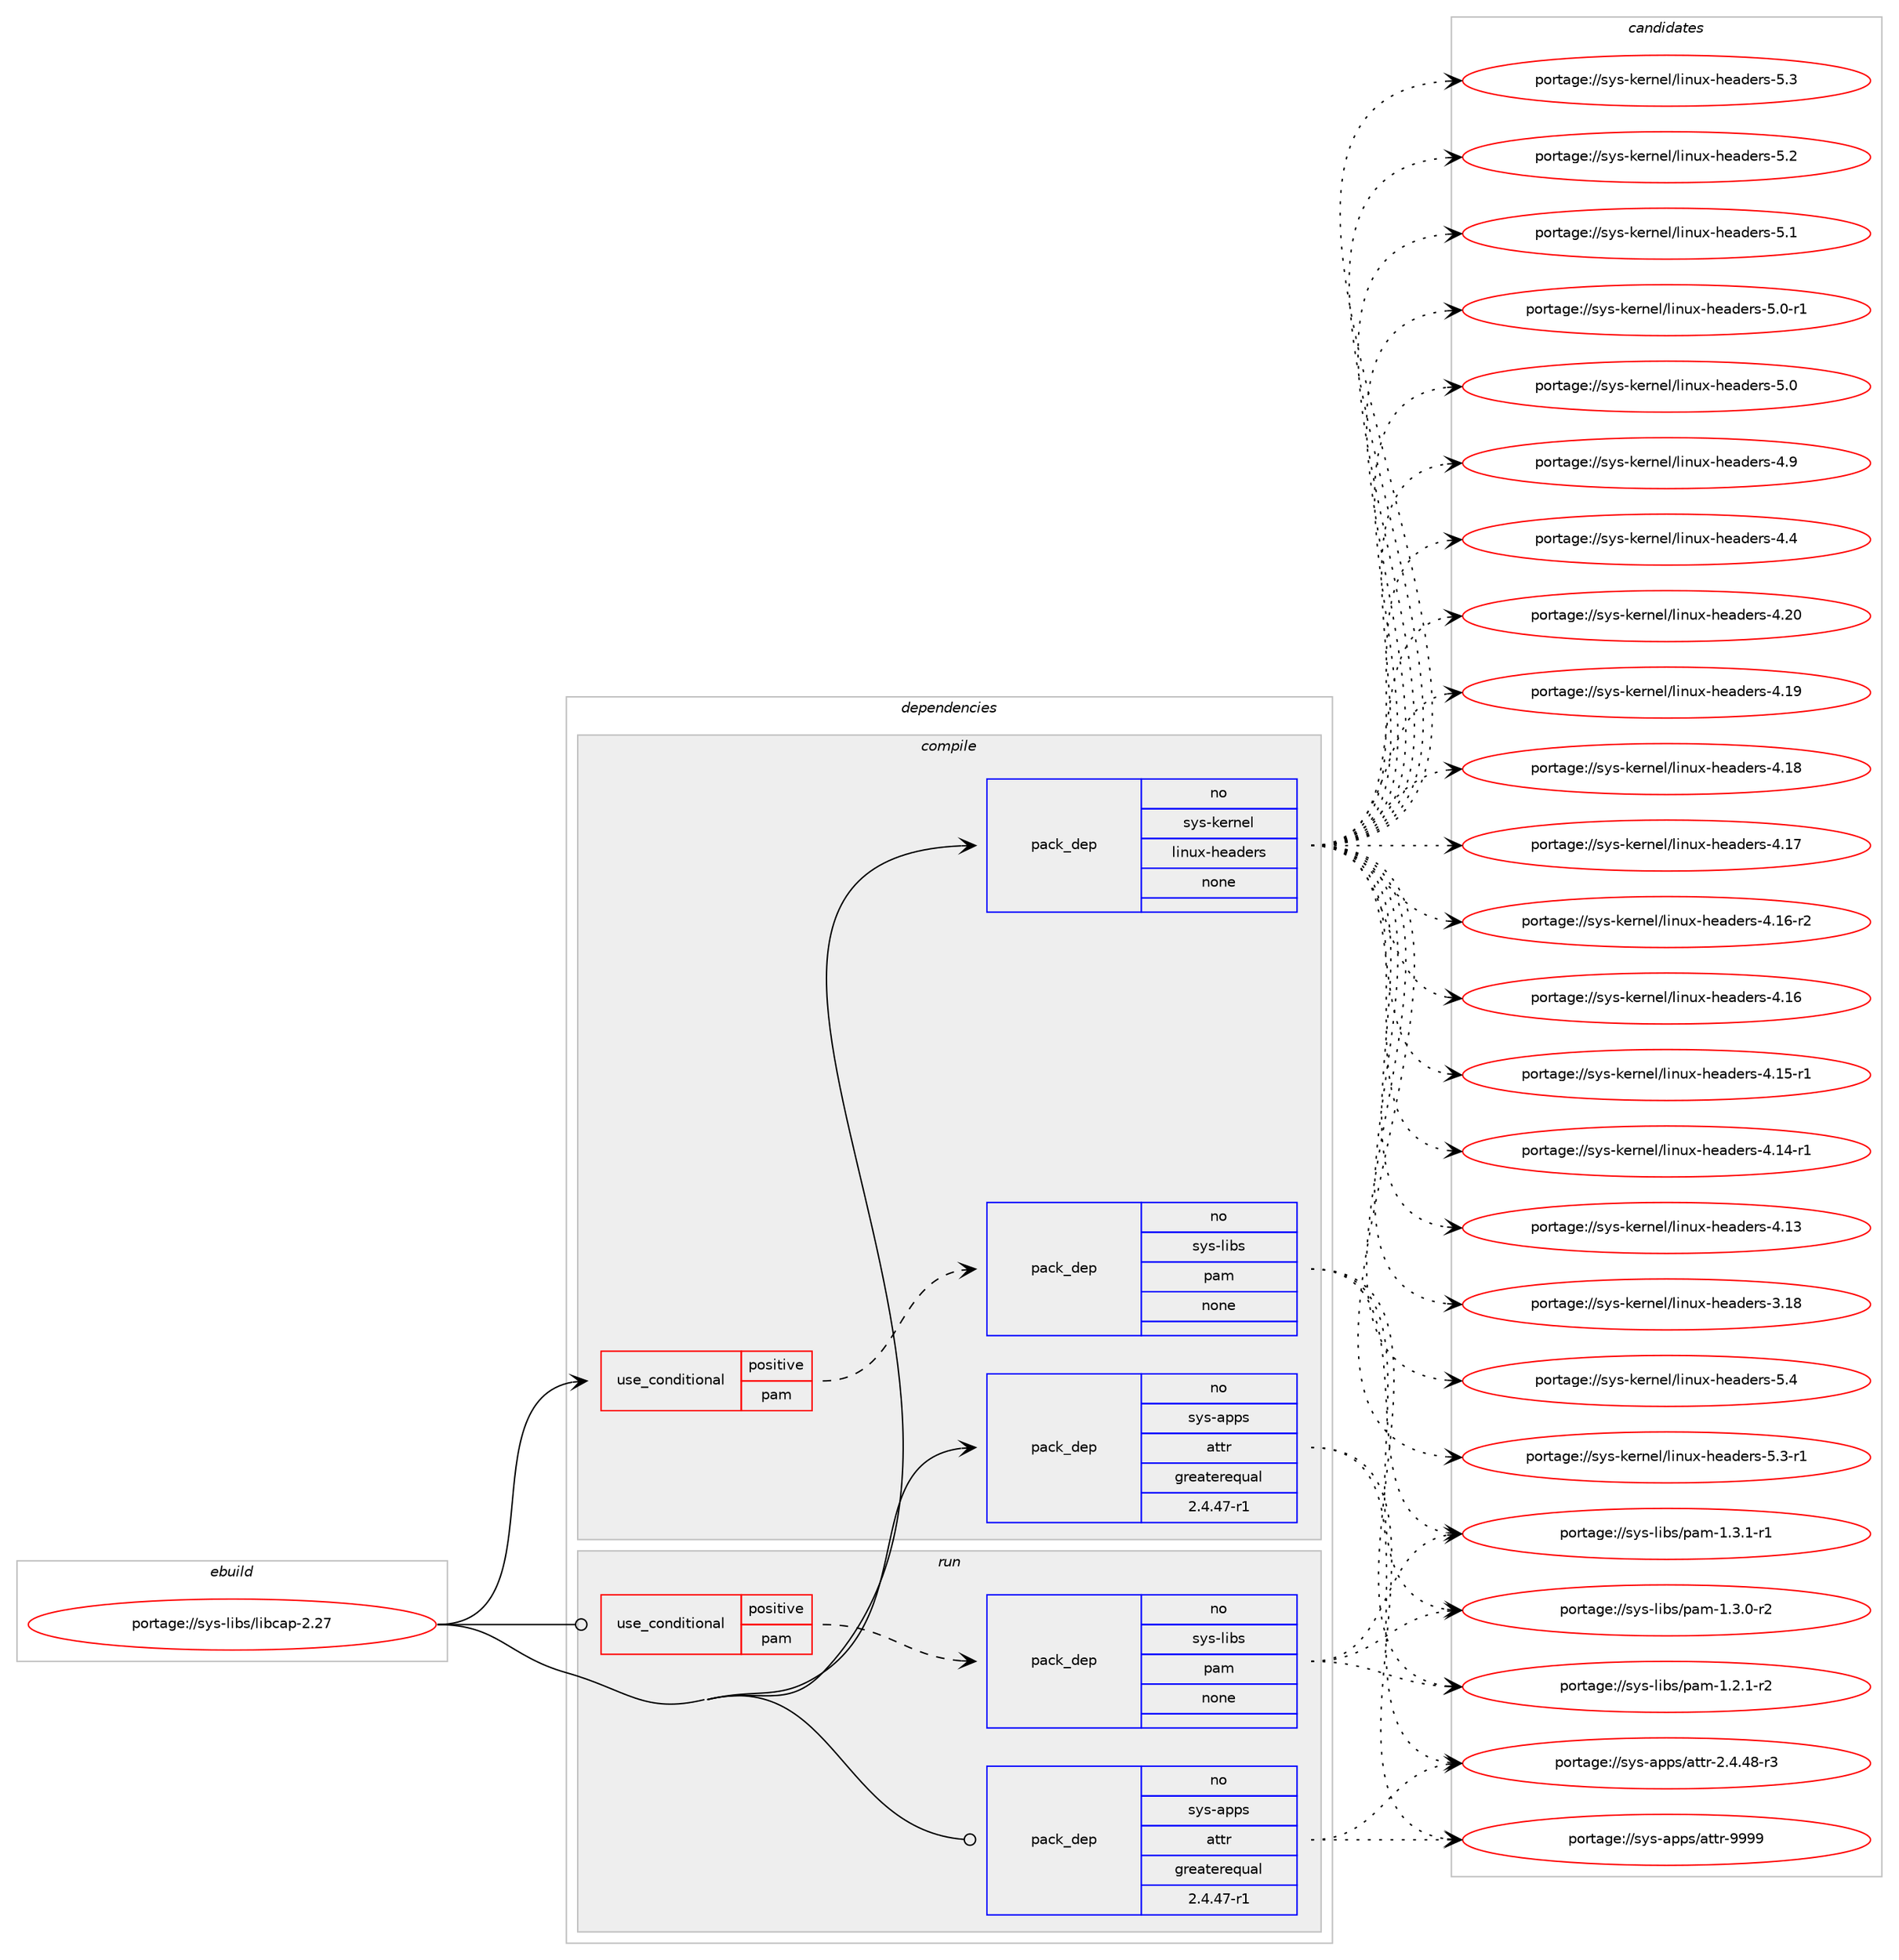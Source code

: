 digraph prolog {

# *************
# Graph options
# *************

newrank=true;
concentrate=true;
compound=true;
graph [rankdir=LR,fontname=Helvetica,fontsize=10,ranksep=1.5];#, ranksep=2.5, nodesep=0.2];
edge  [arrowhead=vee];
node  [fontname=Helvetica,fontsize=10];

# **********
# The ebuild
# **********

subgraph cluster_leftcol {
color=gray;
rank=same;
label=<<i>ebuild</i>>;
id [label="portage://sys-libs/libcap-2.27", color=red, width=4, href="../sys-libs/libcap-2.27.svg"];
}

# ****************
# The dependencies
# ****************

subgraph cluster_midcol {
color=gray;
label=<<i>dependencies</i>>;
subgraph cluster_compile {
fillcolor="#eeeeee";
style=filled;
label=<<i>compile</i>>;
subgraph cond8018 {
dependency43775 [label=<<TABLE BORDER="0" CELLBORDER="1" CELLSPACING="0" CELLPADDING="4"><TR><TD ROWSPAN="3" CELLPADDING="10">use_conditional</TD></TR><TR><TD>positive</TD></TR><TR><TD>pam</TD></TR></TABLE>>, shape=none, color=red];
subgraph pack34618 {
dependency43776 [label=<<TABLE BORDER="0" CELLBORDER="1" CELLSPACING="0" CELLPADDING="4" WIDTH="220"><TR><TD ROWSPAN="6" CELLPADDING="30">pack_dep</TD></TR><TR><TD WIDTH="110">no</TD></TR><TR><TD>sys-libs</TD></TR><TR><TD>pam</TD></TR><TR><TD>none</TD></TR><TR><TD></TD></TR></TABLE>>, shape=none, color=blue];
}
dependency43775:e -> dependency43776:w [weight=20,style="dashed",arrowhead="vee"];
}
id:e -> dependency43775:w [weight=20,style="solid",arrowhead="vee"];
subgraph pack34619 {
dependency43777 [label=<<TABLE BORDER="0" CELLBORDER="1" CELLSPACING="0" CELLPADDING="4" WIDTH="220"><TR><TD ROWSPAN="6" CELLPADDING="30">pack_dep</TD></TR><TR><TD WIDTH="110">no</TD></TR><TR><TD>sys-apps</TD></TR><TR><TD>attr</TD></TR><TR><TD>greaterequal</TD></TR><TR><TD>2.4.47-r1</TD></TR></TABLE>>, shape=none, color=blue];
}
id:e -> dependency43777:w [weight=20,style="solid",arrowhead="vee"];
subgraph pack34620 {
dependency43778 [label=<<TABLE BORDER="0" CELLBORDER="1" CELLSPACING="0" CELLPADDING="4" WIDTH="220"><TR><TD ROWSPAN="6" CELLPADDING="30">pack_dep</TD></TR><TR><TD WIDTH="110">no</TD></TR><TR><TD>sys-kernel</TD></TR><TR><TD>linux-headers</TD></TR><TR><TD>none</TD></TR><TR><TD></TD></TR></TABLE>>, shape=none, color=blue];
}
id:e -> dependency43778:w [weight=20,style="solid",arrowhead="vee"];
}
subgraph cluster_compileandrun {
fillcolor="#eeeeee";
style=filled;
label=<<i>compile and run</i>>;
}
subgraph cluster_run {
fillcolor="#eeeeee";
style=filled;
label=<<i>run</i>>;
subgraph cond8019 {
dependency43779 [label=<<TABLE BORDER="0" CELLBORDER="1" CELLSPACING="0" CELLPADDING="4"><TR><TD ROWSPAN="3" CELLPADDING="10">use_conditional</TD></TR><TR><TD>positive</TD></TR><TR><TD>pam</TD></TR></TABLE>>, shape=none, color=red];
subgraph pack34621 {
dependency43780 [label=<<TABLE BORDER="0" CELLBORDER="1" CELLSPACING="0" CELLPADDING="4" WIDTH="220"><TR><TD ROWSPAN="6" CELLPADDING="30">pack_dep</TD></TR><TR><TD WIDTH="110">no</TD></TR><TR><TD>sys-libs</TD></TR><TR><TD>pam</TD></TR><TR><TD>none</TD></TR><TR><TD></TD></TR></TABLE>>, shape=none, color=blue];
}
dependency43779:e -> dependency43780:w [weight=20,style="dashed",arrowhead="vee"];
}
id:e -> dependency43779:w [weight=20,style="solid",arrowhead="odot"];
subgraph pack34622 {
dependency43781 [label=<<TABLE BORDER="0" CELLBORDER="1" CELLSPACING="0" CELLPADDING="4" WIDTH="220"><TR><TD ROWSPAN="6" CELLPADDING="30">pack_dep</TD></TR><TR><TD WIDTH="110">no</TD></TR><TR><TD>sys-apps</TD></TR><TR><TD>attr</TD></TR><TR><TD>greaterequal</TD></TR><TR><TD>2.4.47-r1</TD></TR></TABLE>>, shape=none, color=blue];
}
id:e -> dependency43781:w [weight=20,style="solid",arrowhead="odot"];
}
}

# **************
# The candidates
# **************

subgraph cluster_choices {
rank=same;
color=gray;
label=<<i>candidates</i>>;

subgraph choice34618 {
color=black;
nodesep=1;
choice115121115451081059811547112971094549465146494511449 [label="portage://sys-libs/pam-1.3.1-r1", color=red, width=4,href="../sys-libs/pam-1.3.1-r1.svg"];
choice115121115451081059811547112971094549465146484511450 [label="portage://sys-libs/pam-1.3.0-r2", color=red, width=4,href="../sys-libs/pam-1.3.0-r2.svg"];
choice115121115451081059811547112971094549465046494511450 [label="portage://sys-libs/pam-1.2.1-r2", color=red, width=4,href="../sys-libs/pam-1.2.1-r2.svg"];
dependency43776:e -> choice115121115451081059811547112971094549465146494511449:w [style=dotted,weight="100"];
dependency43776:e -> choice115121115451081059811547112971094549465146484511450:w [style=dotted,weight="100"];
dependency43776:e -> choice115121115451081059811547112971094549465046494511450:w [style=dotted,weight="100"];
}
subgraph choice34619 {
color=black;
nodesep=1;
choice115121115459711211211547971161161144557575757 [label="portage://sys-apps/attr-9999", color=red, width=4,href="../sys-apps/attr-9999.svg"];
choice11512111545971121121154797116116114455046524652564511451 [label="portage://sys-apps/attr-2.4.48-r3", color=red, width=4,href="../sys-apps/attr-2.4.48-r3.svg"];
dependency43777:e -> choice115121115459711211211547971161161144557575757:w [style=dotted,weight="100"];
dependency43777:e -> choice11512111545971121121154797116116114455046524652564511451:w [style=dotted,weight="100"];
}
subgraph choice34620 {
color=black;
nodesep=1;
choice1151211154510710111411010110847108105110117120451041019710010111411545534652 [label="portage://sys-kernel/linux-headers-5.4", color=red, width=4,href="../sys-kernel/linux-headers-5.4.svg"];
choice11512111545107101114110101108471081051101171204510410197100101114115455346514511449 [label="portage://sys-kernel/linux-headers-5.3-r1", color=red, width=4,href="../sys-kernel/linux-headers-5.3-r1.svg"];
choice1151211154510710111411010110847108105110117120451041019710010111411545534651 [label="portage://sys-kernel/linux-headers-5.3", color=red, width=4,href="../sys-kernel/linux-headers-5.3.svg"];
choice1151211154510710111411010110847108105110117120451041019710010111411545534650 [label="portage://sys-kernel/linux-headers-5.2", color=red, width=4,href="../sys-kernel/linux-headers-5.2.svg"];
choice1151211154510710111411010110847108105110117120451041019710010111411545534649 [label="portage://sys-kernel/linux-headers-5.1", color=red, width=4,href="../sys-kernel/linux-headers-5.1.svg"];
choice11512111545107101114110101108471081051101171204510410197100101114115455346484511449 [label="portage://sys-kernel/linux-headers-5.0-r1", color=red, width=4,href="../sys-kernel/linux-headers-5.0-r1.svg"];
choice1151211154510710111411010110847108105110117120451041019710010111411545534648 [label="portage://sys-kernel/linux-headers-5.0", color=red, width=4,href="../sys-kernel/linux-headers-5.0.svg"];
choice1151211154510710111411010110847108105110117120451041019710010111411545524657 [label="portage://sys-kernel/linux-headers-4.9", color=red, width=4,href="../sys-kernel/linux-headers-4.9.svg"];
choice1151211154510710111411010110847108105110117120451041019710010111411545524652 [label="portage://sys-kernel/linux-headers-4.4", color=red, width=4,href="../sys-kernel/linux-headers-4.4.svg"];
choice115121115451071011141101011084710810511011712045104101971001011141154552465048 [label="portage://sys-kernel/linux-headers-4.20", color=red, width=4,href="../sys-kernel/linux-headers-4.20.svg"];
choice115121115451071011141101011084710810511011712045104101971001011141154552464957 [label="portage://sys-kernel/linux-headers-4.19", color=red, width=4,href="../sys-kernel/linux-headers-4.19.svg"];
choice115121115451071011141101011084710810511011712045104101971001011141154552464956 [label="portage://sys-kernel/linux-headers-4.18", color=red, width=4,href="../sys-kernel/linux-headers-4.18.svg"];
choice115121115451071011141101011084710810511011712045104101971001011141154552464955 [label="portage://sys-kernel/linux-headers-4.17", color=red, width=4,href="../sys-kernel/linux-headers-4.17.svg"];
choice1151211154510710111411010110847108105110117120451041019710010111411545524649544511450 [label="portage://sys-kernel/linux-headers-4.16-r2", color=red, width=4,href="../sys-kernel/linux-headers-4.16-r2.svg"];
choice115121115451071011141101011084710810511011712045104101971001011141154552464954 [label="portage://sys-kernel/linux-headers-4.16", color=red, width=4,href="../sys-kernel/linux-headers-4.16.svg"];
choice1151211154510710111411010110847108105110117120451041019710010111411545524649534511449 [label="portage://sys-kernel/linux-headers-4.15-r1", color=red, width=4,href="../sys-kernel/linux-headers-4.15-r1.svg"];
choice1151211154510710111411010110847108105110117120451041019710010111411545524649524511449 [label="portage://sys-kernel/linux-headers-4.14-r1", color=red, width=4,href="../sys-kernel/linux-headers-4.14-r1.svg"];
choice115121115451071011141101011084710810511011712045104101971001011141154552464951 [label="portage://sys-kernel/linux-headers-4.13", color=red, width=4,href="../sys-kernel/linux-headers-4.13.svg"];
choice115121115451071011141101011084710810511011712045104101971001011141154551464956 [label="portage://sys-kernel/linux-headers-3.18", color=red, width=4,href="../sys-kernel/linux-headers-3.18.svg"];
dependency43778:e -> choice1151211154510710111411010110847108105110117120451041019710010111411545534652:w [style=dotted,weight="100"];
dependency43778:e -> choice11512111545107101114110101108471081051101171204510410197100101114115455346514511449:w [style=dotted,weight="100"];
dependency43778:e -> choice1151211154510710111411010110847108105110117120451041019710010111411545534651:w [style=dotted,weight="100"];
dependency43778:e -> choice1151211154510710111411010110847108105110117120451041019710010111411545534650:w [style=dotted,weight="100"];
dependency43778:e -> choice1151211154510710111411010110847108105110117120451041019710010111411545534649:w [style=dotted,weight="100"];
dependency43778:e -> choice11512111545107101114110101108471081051101171204510410197100101114115455346484511449:w [style=dotted,weight="100"];
dependency43778:e -> choice1151211154510710111411010110847108105110117120451041019710010111411545534648:w [style=dotted,weight="100"];
dependency43778:e -> choice1151211154510710111411010110847108105110117120451041019710010111411545524657:w [style=dotted,weight="100"];
dependency43778:e -> choice1151211154510710111411010110847108105110117120451041019710010111411545524652:w [style=dotted,weight="100"];
dependency43778:e -> choice115121115451071011141101011084710810511011712045104101971001011141154552465048:w [style=dotted,weight="100"];
dependency43778:e -> choice115121115451071011141101011084710810511011712045104101971001011141154552464957:w [style=dotted,weight="100"];
dependency43778:e -> choice115121115451071011141101011084710810511011712045104101971001011141154552464956:w [style=dotted,weight="100"];
dependency43778:e -> choice115121115451071011141101011084710810511011712045104101971001011141154552464955:w [style=dotted,weight="100"];
dependency43778:e -> choice1151211154510710111411010110847108105110117120451041019710010111411545524649544511450:w [style=dotted,weight="100"];
dependency43778:e -> choice115121115451071011141101011084710810511011712045104101971001011141154552464954:w [style=dotted,weight="100"];
dependency43778:e -> choice1151211154510710111411010110847108105110117120451041019710010111411545524649534511449:w [style=dotted,weight="100"];
dependency43778:e -> choice1151211154510710111411010110847108105110117120451041019710010111411545524649524511449:w [style=dotted,weight="100"];
dependency43778:e -> choice115121115451071011141101011084710810511011712045104101971001011141154552464951:w [style=dotted,weight="100"];
dependency43778:e -> choice115121115451071011141101011084710810511011712045104101971001011141154551464956:w [style=dotted,weight="100"];
}
subgraph choice34621 {
color=black;
nodesep=1;
choice115121115451081059811547112971094549465146494511449 [label="portage://sys-libs/pam-1.3.1-r1", color=red, width=4,href="../sys-libs/pam-1.3.1-r1.svg"];
choice115121115451081059811547112971094549465146484511450 [label="portage://sys-libs/pam-1.3.0-r2", color=red, width=4,href="../sys-libs/pam-1.3.0-r2.svg"];
choice115121115451081059811547112971094549465046494511450 [label="portage://sys-libs/pam-1.2.1-r2", color=red, width=4,href="../sys-libs/pam-1.2.1-r2.svg"];
dependency43780:e -> choice115121115451081059811547112971094549465146494511449:w [style=dotted,weight="100"];
dependency43780:e -> choice115121115451081059811547112971094549465146484511450:w [style=dotted,weight="100"];
dependency43780:e -> choice115121115451081059811547112971094549465046494511450:w [style=dotted,weight="100"];
}
subgraph choice34622 {
color=black;
nodesep=1;
choice115121115459711211211547971161161144557575757 [label="portage://sys-apps/attr-9999", color=red, width=4,href="../sys-apps/attr-9999.svg"];
choice11512111545971121121154797116116114455046524652564511451 [label="portage://sys-apps/attr-2.4.48-r3", color=red, width=4,href="../sys-apps/attr-2.4.48-r3.svg"];
dependency43781:e -> choice115121115459711211211547971161161144557575757:w [style=dotted,weight="100"];
dependency43781:e -> choice11512111545971121121154797116116114455046524652564511451:w [style=dotted,weight="100"];
}
}

}
